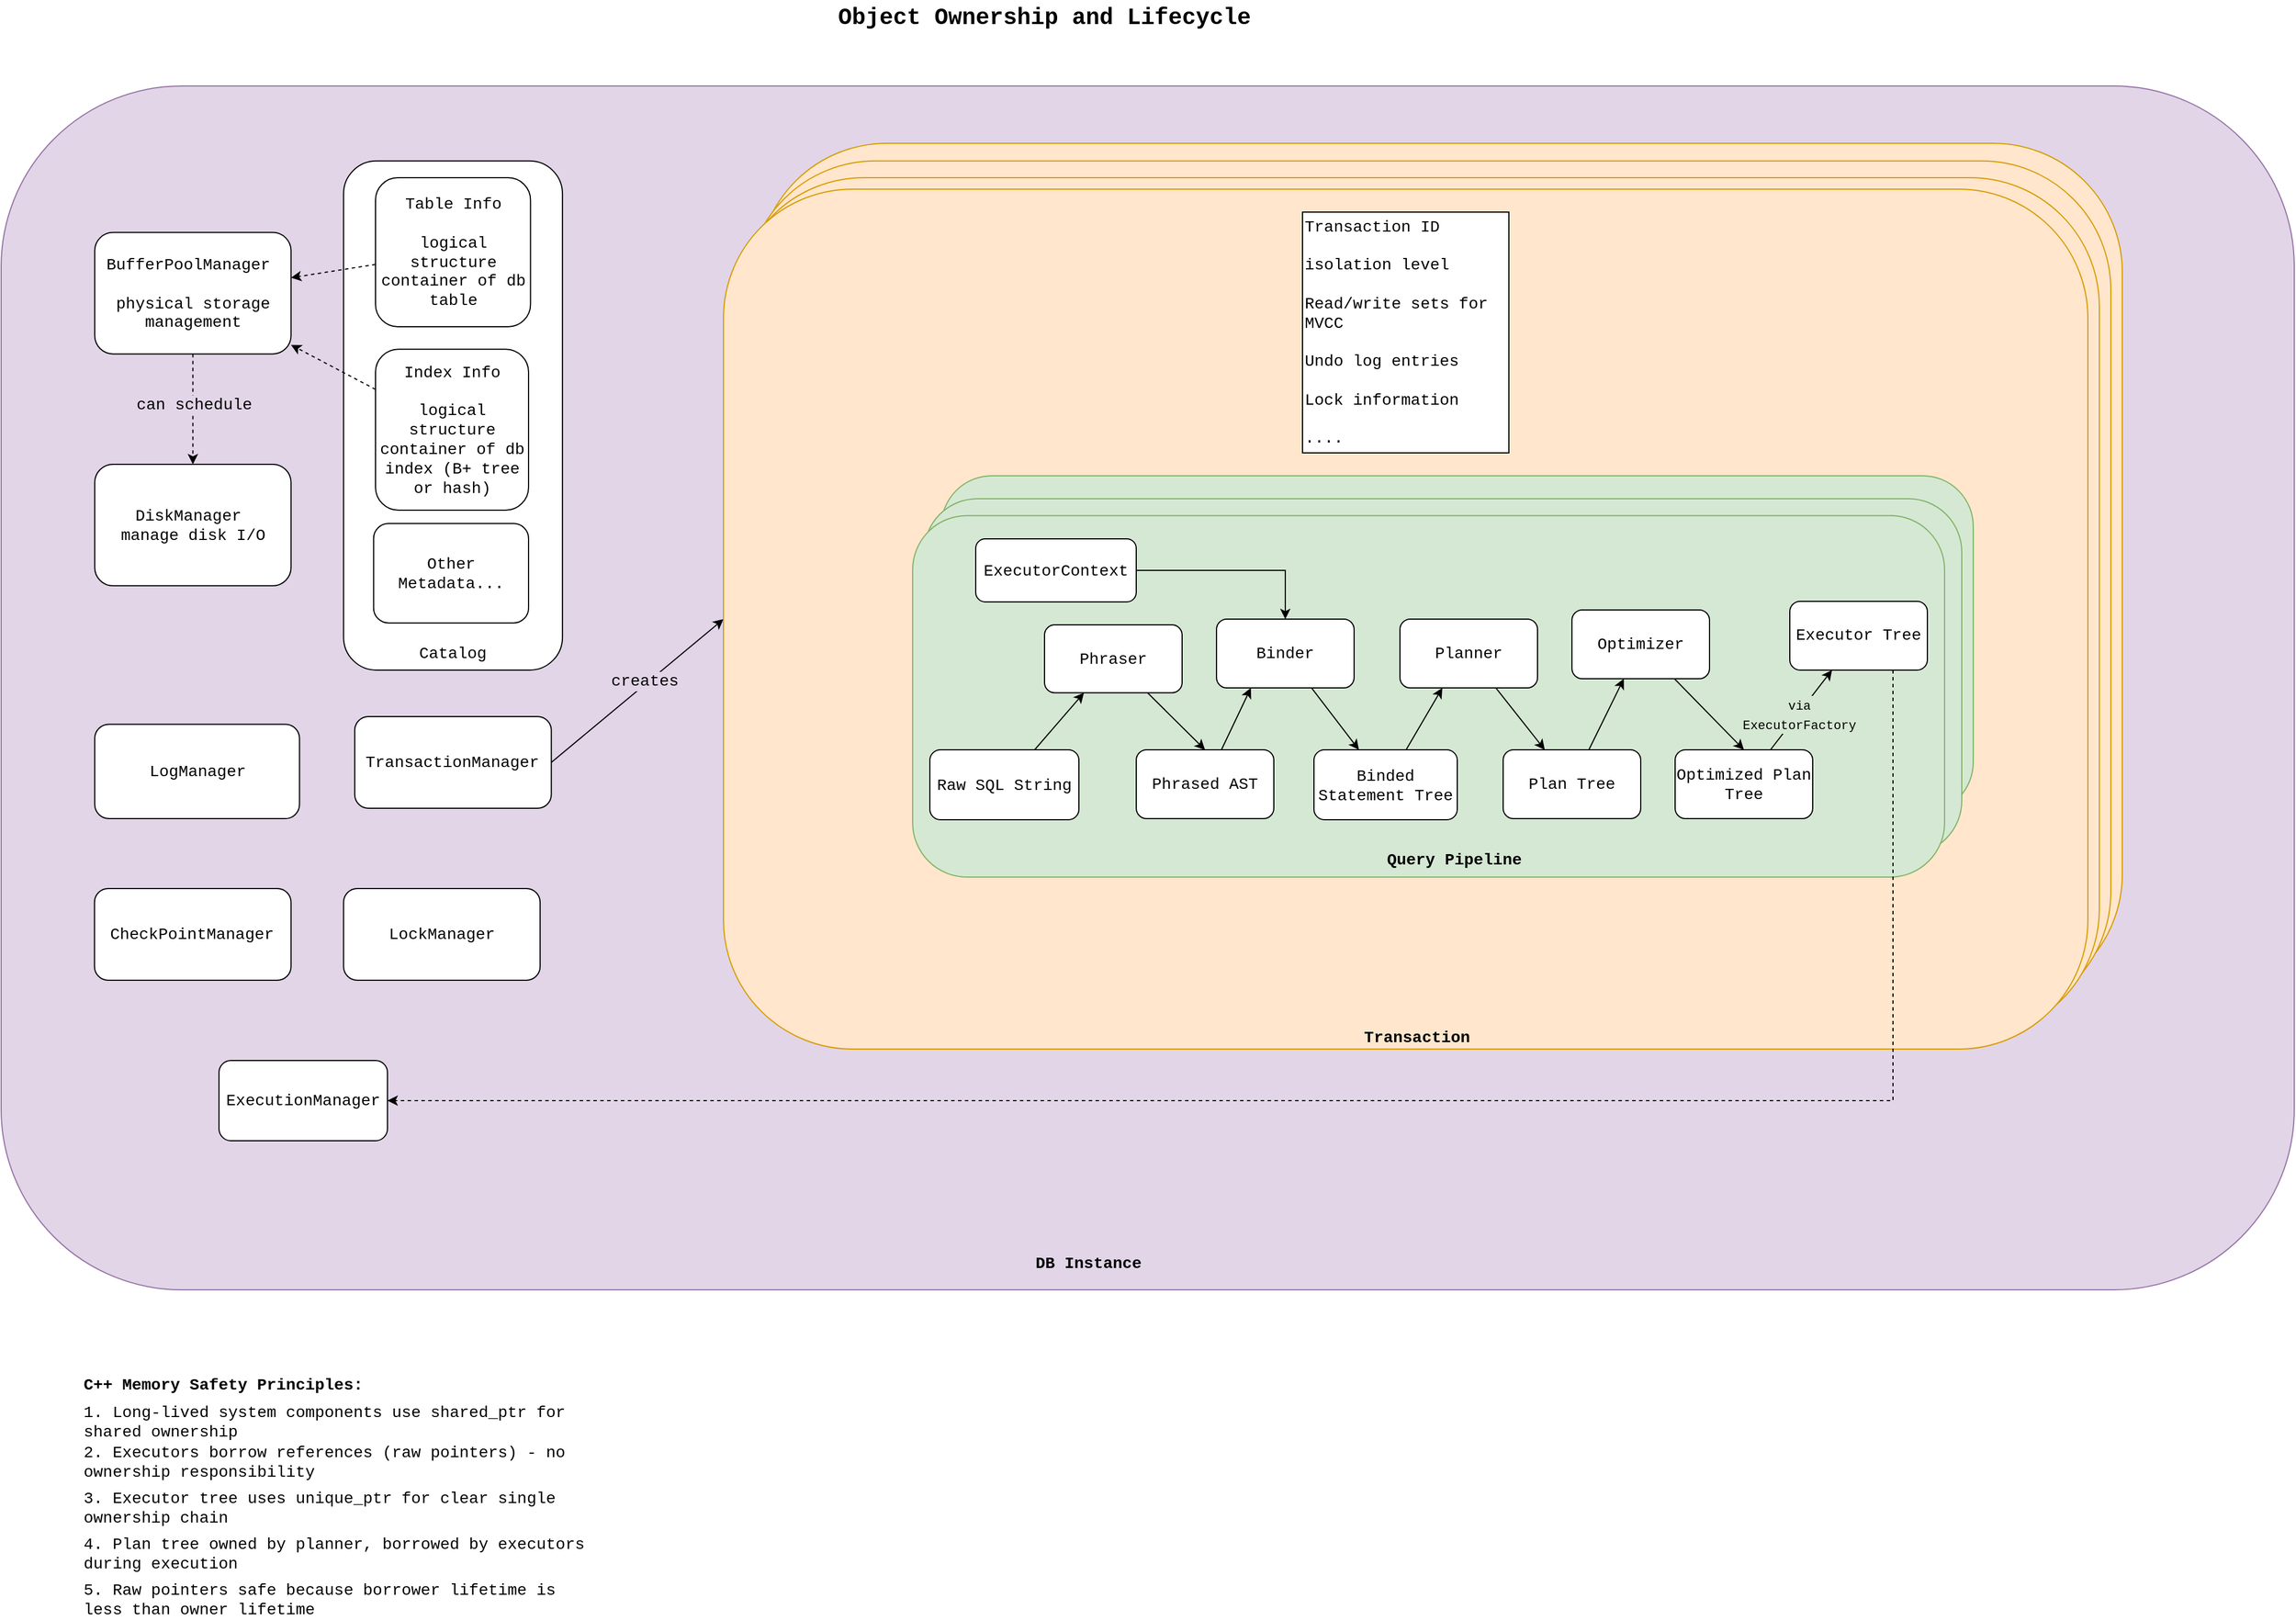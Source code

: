 <mxfile version="27.2.0">
  <diagram name="BusTub Ownership and Lifecycle" id="bustub-ownership">
    <mxGraphModel dx="3466" dy="1125" grid="1" gridSize="10" guides="1" tooltips="1" connect="1" arrows="1" fold="1" page="1" pageScale="1" pageWidth="1400" pageHeight="1000" math="0" shadow="0">
      <root>
        <mxCell id="0" />
        <mxCell id="1" parent="0" />
        <mxCell id="Rwk3WgOz13Hx2XOzwY6e-22" value="" style="group;fontFamily=Courier New;fontSize=14;labelBackgroundColor=light-dark(rgba(0, 0, 0, 0), #ededed);" vertex="1" connectable="0" parent="1">
          <mxGeometry x="-390" y="560" width="2000" height="1050" as="geometry" />
        </mxCell>
        <mxCell id="Rwk3WgOz13Hx2XOzwY6e-1" value="" style="rounded=1;whiteSpace=wrap;html=1;fontFamily=Courier New;fontSize=14;fillColor=#e1d5e7;strokeColor=#9673a6;labelBackgroundColor=light-dark(rgba(0, 0, 0, 0), #ededed);" vertex="1" parent="Rwk3WgOz13Hx2XOzwY6e-22">
          <mxGeometry width="2000.0" height="1050" as="geometry" />
        </mxCell>
        <mxCell id="Rwk3WgOz13Hx2XOzwY6e-5" value="&lt;b&gt;DB Instance&lt;/b&gt;" style="text;html=1;align=center;verticalAlign=middle;whiteSpace=wrap;rounded=0;fontFamily=Courier New;fontSize=14;" vertex="1" parent="Rwk3WgOz13Hx2XOzwY6e-22">
          <mxGeometry x="889.792" y="1010.002" width="117.021" height="34.239" as="geometry" />
        </mxCell>
        <mxCell id="Rwk3WgOz13Hx2XOzwY6e-7" value="LockManager" style="rounded=1;whiteSpace=wrap;html=1;fontFamily=Courier New;fontSize=14;" vertex="1" parent="Rwk3WgOz13Hx2XOzwY6e-22">
          <mxGeometry x="298.657" y="700" width="171.429" height="80" as="geometry" />
        </mxCell>
        <mxCell id="Rwk3WgOz13Hx2XOzwY6e-8" value="LogManager" style="rounded=1;whiteSpace=wrap;html=1;fontFamily=Courier New;fontSize=14;" vertex="1" parent="Rwk3WgOz13Hx2XOzwY6e-22">
          <mxGeometry x="81.632" y="556.72" width="178.596" height="82.28" as="geometry" />
        </mxCell>
        <mxCell id="Rwk3WgOz13Hx2XOzwY6e-10" value="CheckPointManager" style="rounded=1;whiteSpace=wrap;html=1;fontFamily=Courier New;fontSize=14;" vertex="1" parent="Rwk3WgOz13Hx2XOzwY6e-22">
          <mxGeometry x="81.406" y="700" width="171.429" height="80" as="geometry" />
        </mxCell>
        <mxCell id="Rwk3WgOz13Hx2XOzwY6e-31" style="rounded=0;orthogonalLoop=1;jettySize=auto;html=1;exitX=1;exitY=0.5;exitDx=0;exitDy=0;entryX=0;entryY=0.5;entryDx=0;entryDy=0;fontFamily=Courier New;fontSize=14;" edge="1" parent="Rwk3WgOz13Hx2XOzwY6e-22" source="Rwk3WgOz13Hx2XOzwY6e-9" target="Rwk3WgOz13Hx2XOzwY6e-30">
          <mxGeometry relative="1" as="geometry" />
        </mxCell>
        <mxCell id="Rwk3WgOz13Hx2XOzwY6e-32" value="&lt;span style=&quot;&quot;&gt;creates&lt;/span&gt;" style="edgeLabel;html=1;align=center;verticalAlign=middle;resizable=0;points=[];fontFamily=Courier New;fontSize=14;labelBackgroundColor=light-dark(#e1d5e7, #ededed);" vertex="1" connectable="0" parent="Rwk3WgOz13Hx2XOzwY6e-31">
          <mxGeometry x="0.1" y="3" relative="1" as="geometry">
            <mxPoint as="offset" />
          </mxGeometry>
        </mxCell>
        <mxCell id="Rwk3WgOz13Hx2XOzwY6e-9" value="TransactionManager" style="rounded=1;whiteSpace=wrap;html=1;fontFamily=Courier New;fontSize=14;" vertex="1" parent="Rwk3WgOz13Hx2XOzwY6e-22">
          <mxGeometry x="308.4" y="550" width="171.429" height="80" as="geometry" />
        </mxCell>
        <mxCell id="Rwk3WgOz13Hx2XOzwY6e-12" value="ExecutionManager" style="rounded=1;whiteSpace=wrap;html=1;fontFamily=Courier New;fontSize=14;" vertex="1" parent="Rwk3WgOz13Hx2XOzwY6e-22">
          <mxGeometry x="189.998" y="850" width="146.939" height="70" as="geometry" />
        </mxCell>
        <mxCell id="Rwk3WgOz13Hx2XOzwY6e-4" value="BufferPoolManager&amp;nbsp;&lt;div&gt;&lt;br&gt;&lt;div&gt;physical storage management&lt;/div&gt;&lt;/div&gt;" style="rounded=1;whiteSpace=wrap;html=1;fontFamily=Courier New;fontSize=14;" vertex="1" parent="Rwk3WgOz13Hx2XOzwY6e-22">
          <mxGeometry x="81.633" y="127.771" width="171.2" height="105.918" as="geometry" />
        </mxCell>
        <mxCell id="Rwk3WgOz13Hx2XOzwY6e-19" style="rounded=0;orthogonalLoop=1;jettySize=auto;html=1;entryX=0.5;entryY=0;entryDx=0;entryDy=0;dashed=1;fontFamily=Courier New;fontSize=14;" edge="1" parent="Rwk3WgOz13Hx2XOzwY6e-22" source="Rwk3WgOz13Hx2XOzwY6e-4" target="Rwk3WgOz13Hx2XOzwY6e-6">
          <mxGeometry relative="1" as="geometry" />
        </mxCell>
        <mxCell id="Rwk3WgOz13Hx2XOzwY6e-73" value="&lt;font style=&quot;font-size: 14px;&quot; face=&quot;Courier New&quot;&gt;can schedule&lt;/font&gt;" style="edgeLabel;html=1;align=center;verticalAlign=middle;resizable=0;points=[];labelBackgroundColor=light-dark(#e1d5e7, #ededed);" vertex="1" connectable="0" parent="Rwk3WgOz13Hx2XOzwY6e-19">
          <mxGeometry x="-0.08" y="1" relative="1" as="geometry">
            <mxPoint as="offset" />
          </mxGeometry>
        </mxCell>
        <mxCell id="Rwk3WgOz13Hx2XOzwY6e-11" value="" style="rounded=1;whiteSpace=wrap;html=1;fontFamily=Courier New;fontSize=14;" vertex="1" parent="Rwk3WgOz13Hx2XOzwY6e-22">
          <mxGeometry x="298.653" y="65.41" width="190.914" height="444.04" as="geometry" />
        </mxCell>
        <mxCell id="Rwk3WgOz13Hx2XOzwY6e-6" value="DiskManager&amp;nbsp;&lt;br&gt;manage disk I/O" style="rounded=1;whiteSpace=wrap;html=1;fontFamily=Courier New;fontSize=14;" vertex="1" parent="Rwk3WgOz13Hx2XOzwY6e-22">
          <mxGeometry x="81.633" y="329.998" width="171.2" height="105.918" as="geometry" />
        </mxCell>
        <mxCell id="Rwk3WgOz13Hx2XOzwY6e-16" value="Other Metadata..." style="rounded=1;whiteSpace=wrap;html=1;fontFamily=Courier New;fontSize=14;" vertex="1" parent="Rwk3WgOz13Hx2XOzwY6e-22">
          <mxGeometry x="324.844" y="381.668" width="135.158" height="86.66" as="geometry" />
        </mxCell>
        <mxCell id="Rwk3WgOz13Hx2XOzwY6e-23" style="rounded=0;orthogonalLoop=1;jettySize=auto;html=1;dashed=1;fontFamily=Courier New;fontSize=14;" edge="1" parent="Rwk3WgOz13Hx2XOzwY6e-22" source="Rwk3WgOz13Hx2XOzwY6e-13" target="Rwk3WgOz13Hx2XOzwY6e-4">
          <mxGeometry relative="1" as="geometry" />
        </mxCell>
        <mxCell id="Rwk3WgOz13Hx2XOzwY6e-13" value="Table Info&lt;div&gt;&lt;br&gt;&lt;div&gt;logical structure container of db table&lt;/div&gt;&lt;/div&gt;" style="rounded=1;whiteSpace=wrap;html=1;fontFamily=Courier New;fontSize=14;" vertex="1" parent="Rwk3WgOz13Hx2XOzwY6e-22">
          <mxGeometry x="326.534" y="80.003" width="135.158" height="129.99" as="geometry" />
        </mxCell>
        <mxCell id="Rwk3WgOz13Hx2XOzwY6e-24" style="rounded=0;orthogonalLoop=1;jettySize=auto;html=1;dashed=1;fontFamily=Courier New;fontSize=14;" edge="1" parent="Rwk3WgOz13Hx2XOzwY6e-22" source="Rwk3WgOz13Hx2XOzwY6e-14" target="Rwk3WgOz13Hx2XOzwY6e-4">
          <mxGeometry relative="1" as="geometry" />
        </mxCell>
        <mxCell id="Rwk3WgOz13Hx2XOzwY6e-14" value="Index Info&lt;div&gt;&lt;br&gt;&lt;div&gt;logical structure container of db index (B+ tree or hash)&lt;/div&gt;&lt;/div&gt;" style="rounded=1;whiteSpace=wrap;html=1;fontFamily=Courier New;fontSize=14;" vertex="1" parent="Rwk3WgOz13Hx2XOzwY6e-22">
          <mxGeometry x="326.53" y="229.65" width="133.47" height="140.35" as="geometry" />
        </mxCell>
        <mxCell id="Rwk3WgOz13Hx2XOzwY6e-15" value="Catalog" style="text;html=1;align=center;verticalAlign=middle;whiteSpace=wrap;rounded=0;fontFamily=Courier New;fontSize=14;" vertex="1" parent="Rwk3WgOz13Hx2XOzwY6e-22">
          <mxGeometry x="367.08" y="480.564" width="54.063" height="28.887" as="geometry" />
        </mxCell>
        <mxCell id="Rwk3WgOz13Hx2XOzwY6e-2" value="" style="rounded=1;whiteSpace=wrap;html=1;fontFamily=Courier New;fontSize=14;fillColor=#ffe6cc;strokeColor=#d79b00;" vertex="1" parent="Rwk3WgOz13Hx2XOzwY6e-22">
          <mxGeometry x="660" y="50" width="1190" height="750" as="geometry" />
        </mxCell>
        <mxCell id="Rwk3WgOz13Hx2XOzwY6e-28" value="" style="rounded=1;whiteSpace=wrap;html=1;fontFamily=Courier New;fontSize=14;fillColor=#ffe6cc;strokeColor=#d79b00;" vertex="1" parent="Rwk3WgOz13Hx2XOzwY6e-22">
          <mxGeometry x="650" y="65.41" width="1190" height="750" as="geometry" />
        </mxCell>
        <mxCell id="Rwk3WgOz13Hx2XOzwY6e-29" value="" style="rounded=1;whiteSpace=wrap;html=1;fontFamily=Courier New;fontSize=14;fillColor=#ffe6cc;strokeColor=#d79b00;" vertex="1" parent="Rwk3WgOz13Hx2XOzwY6e-22">
          <mxGeometry x="640" y="80" width="1190" height="750" as="geometry" />
        </mxCell>
        <mxCell id="Rwk3WgOz13Hx2XOzwY6e-30" value="" style="rounded=1;whiteSpace=wrap;html=1;fontFamily=Courier New;fontSize=14;fillColor=#ffe6cc;strokeColor=#d79b00;" vertex="1" parent="Rwk3WgOz13Hx2XOzwY6e-22">
          <mxGeometry x="630" y="90.0" width="1190" height="750" as="geometry" />
        </mxCell>
        <mxCell id="Rwk3WgOz13Hx2XOzwY6e-33" value="&lt;b&gt;Transaction&lt;/b&gt;" style="text;html=1;align=center;verticalAlign=middle;whiteSpace=wrap;rounded=0;fontFamily=Courier New;fontSize=14;" vertex="1" parent="Rwk3WgOz13Hx2XOzwY6e-22">
          <mxGeometry x="1205" y="815.41" width="60" height="30" as="geometry" />
        </mxCell>
        <mxCell id="Rwk3WgOz13Hx2XOzwY6e-34" value="&lt;div&gt;Transaction ID&lt;/div&gt;&lt;div&gt;&lt;br&gt;&lt;/div&gt;&lt;div&gt;isolation level&lt;/div&gt;&lt;div&gt;&lt;br&gt;&lt;/div&gt;&lt;div&gt;Read/write sets for MVCC&lt;/div&gt;&lt;div&gt;&lt;br&gt;&lt;/div&gt;&lt;div&gt;Undo log entries&lt;/div&gt;&lt;div&gt;&lt;br&gt;&lt;/div&gt;&lt;div&gt;Lock information&lt;/div&gt;&lt;div&gt;&lt;br&gt;&lt;/div&gt;&lt;div&gt;....&lt;/div&gt;" style="rounded=0;whiteSpace=wrap;html=1;align=left;fontFamily=Courier New;fontSize=14;" vertex="1" parent="Rwk3WgOz13Hx2XOzwY6e-22">
          <mxGeometry x="1135" y="110" width="180" height="210" as="geometry" />
        </mxCell>
        <mxCell id="Rwk3WgOz13Hx2XOzwY6e-35" value="" style="rounded=1;whiteSpace=wrap;html=1;fontFamily=Courier New;fontSize=14;fillColor=#d5e8d4;strokeColor=#82b366;" vertex="1" parent="Rwk3WgOz13Hx2XOzwY6e-22">
          <mxGeometry x="820" y="340" width="900" height="294" as="geometry" />
        </mxCell>
        <mxCell id="Rwk3WgOz13Hx2XOzwY6e-36" value="" style="rounded=1;whiteSpace=wrap;html=1;fontFamily=Courier New;fontSize=14;fillColor=#d5e8d4;strokeColor=#82b366;" vertex="1" parent="Rwk3WgOz13Hx2XOzwY6e-22">
          <mxGeometry x="805" y="360" width="905" height="310" as="geometry" />
        </mxCell>
        <mxCell id="Rwk3WgOz13Hx2XOzwY6e-37" value="" style="rounded=1;whiteSpace=wrap;html=1;fontFamily=Courier New;fontSize=14;fillColor=#d5e8d4;strokeColor=#82b366;" vertex="1" parent="Rwk3WgOz13Hx2XOzwY6e-22">
          <mxGeometry x="795" y="374.7" width="900" height="315.3" as="geometry" />
        </mxCell>
        <mxCell id="Rwk3WgOz13Hx2XOzwY6e-38" value="&lt;b&gt;Query Pipeline&lt;/b&gt;" style="text;html=1;align=center;verticalAlign=middle;whiteSpace=wrap;rounded=0;fontFamily=Courier New;fontSize=14;" vertex="1" parent="Rwk3WgOz13Hx2XOzwY6e-22">
          <mxGeometry x="1200" y="660" width="135" height="30" as="geometry" />
        </mxCell>
        <mxCell id="Rwk3WgOz13Hx2XOzwY6e-54" style="edgeStyle=orthogonalEdgeStyle;rounded=0;orthogonalLoop=1;jettySize=auto;html=1;exitX=1;exitY=0.5;exitDx=0;exitDy=0;fontFamily=Courier New;fontSize=14;" edge="1" parent="Rwk3WgOz13Hx2XOzwY6e-22" source="Rwk3WgOz13Hx2XOzwY6e-40" target="Rwk3WgOz13Hx2XOzwY6e-44">
          <mxGeometry relative="1" as="geometry" />
        </mxCell>
        <mxCell id="Rwk3WgOz13Hx2XOzwY6e-40" value="ExecutorContext" style="rounded=1;whiteSpace=wrap;html=1;fontFamily=Courier New;fontSize=14;" vertex="1" parent="Rwk3WgOz13Hx2XOzwY6e-22">
          <mxGeometry x="850" y="395" width="140" height="55" as="geometry" />
        </mxCell>
        <mxCell id="Rwk3WgOz13Hx2XOzwY6e-50" style="rounded=0;orthogonalLoop=1;jettySize=auto;html=1;fontFamily=Courier New;fontSize=14;" edge="1" parent="Rwk3WgOz13Hx2XOzwY6e-22" source="Rwk3WgOz13Hx2XOzwY6e-42" target="Rwk3WgOz13Hx2XOzwY6e-43">
          <mxGeometry relative="1" as="geometry" />
        </mxCell>
        <mxCell id="Rwk3WgOz13Hx2XOzwY6e-42" value="Raw SQL String" style="rounded=1;whiteSpace=wrap;html=1;fontFamily=Courier New;fontSize=14;" vertex="1" parent="Rwk3WgOz13Hx2XOzwY6e-22">
          <mxGeometry x="810" y="579" width="130" height="61" as="geometry" />
        </mxCell>
        <mxCell id="Rwk3WgOz13Hx2XOzwY6e-51" style="rounded=0;orthogonalLoop=1;jettySize=auto;html=1;entryX=0.5;entryY=0;entryDx=0;entryDy=0;fontFamily=Courier New;fontSize=14;" edge="1" parent="Rwk3WgOz13Hx2XOzwY6e-22" source="Rwk3WgOz13Hx2XOzwY6e-43" target="Rwk3WgOz13Hx2XOzwY6e-49">
          <mxGeometry relative="1" as="geometry" />
        </mxCell>
        <mxCell id="Rwk3WgOz13Hx2XOzwY6e-43" value="Phraser" style="rounded=1;whiteSpace=wrap;html=1;fontFamily=Courier New;fontSize=14;" vertex="1" parent="Rwk3WgOz13Hx2XOzwY6e-22">
          <mxGeometry x="910" y="470" width="120" height="59.25" as="geometry" />
        </mxCell>
        <mxCell id="Rwk3WgOz13Hx2XOzwY6e-53" style="rounded=0;orthogonalLoop=1;jettySize=auto;html=1;fontFamily=Courier New;fontSize=14;" edge="1" parent="Rwk3WgOz13Hx2XOzwY6e-22" source="Rwk3WgOz13Hx2XOzwY6e-44" target="Rwk3WgOz13Hx2XOzwY6e-48">
          <mxGeometry relative="1" as="geometry" />
        </mxCell>
        <mxCell id="Rwk3WgOz13Hx2XOzwY6e-44" value="Binder" style="rounded=1;whiteSpace=wrap;html=1;fontFamily=Courier New;fontSize=14;" vertex="1" parent="Rwk3WgOz13Hx2XOzwY6e-22">
          <mxGeometry x="1060" y="465.01" width="120" height="60" as="geometry" />
        </mxCell>
        <mxCell id="Rwk3WgOz13Hx2XOzwY6e-56" style="rounded=0;orthogonalLoop=1;jettySize=auto;html=1;fontFamily=Courier New;fontSize=14;" edge="1" parent="Rwk3WgOz13Hx2XOzwY6e-22" source="Rwk3WgOz13Hx2XOzwY6e-45" target="Rwk3WgOz13Hx2XOzwY6e-47">
          <mxGeometry relative="1" as="geometry" />
        </mxCell>
        <mxCell id="Rwk3WgOz13Hx2XOzwY6e-45" value="Planner" style="rounded=1;whiteSpace=wrap;html=1;fontFamily=Courier New;fontSize=14;" vertex="1" parent="Rwk3WgOz13Hx2XOzwY6e-22">
          <mxGeometry x="1220" y="465.01" width="120" height="60" as="geometry" />
        </mxCell>
        <mxCell id="Rwk3WgOz13Hx2XOzwY6e-52" style="rounded=0;orthogonalLoop=1;jettySize=auto;html=1;entryX=0.25;entryY=1;entryDx=0;entryDy=0;fontFamily=Courier New;fontSize=14;" edge="1" parent="Rwk3WgOz13Hx2XOzwY6e-22" source="Rwk3WgOz13Hx2XOzwY6e-49" target="Rwk3WgOz13Hx2XOzwY6e-44">
          <mxGeometry relative="1" as="geometry" />
        </mxCell>
        <mxCell id="Rwk3WgOz13Hx2XOzwY6e-49" value="Phrased AST" style="rounded=1;whiteSpace=wrap;html=1;fontFamily=Courier New;fontSize=14;" vertex="1" parent="Rwk3WgOz13Hx2XOzwY6e-22">
          <mxGeometry x="990" y="579.0" width="120" height="60" as="geometry" />
        </mxCell>
        <mxCell id="Rwk3WgOz13Hx2XOzwY6e-55" style="rounded=0;orthogonalLoop=1;jettySize=auto;html=1;entryX=0.308;entryY=1;entryDx=0;entryDy=0;fontFamily=Courier New;fontSize=14;entryPerimeter=0;" edge="1" parent="Rwk3WgOz13Hx2XOzwY6e-22" source="Rwk3WgOz13Hx2XOzwY6e-48" target="Rwk3WgOz13Hx2XOzwY6e-45">
          <mxGeometry relative="1" as="geometry" />
        </mxCell>
        <mxCell id="Rwk3WgOz13Hx2XOzwY6e-48" value="Binded Statement Tree" style="rounded=1;whiteSpace=wrap;html=1;fontFamily=Courier New;fontSize=14;" vertex="1" parent="Rwk3WgOz13Hx2XOzwY6e-22">
          <mxGeometry x="1145" y="579" width="125" height="61" as="geometry" />
        </mxCell>
        <mxCell id="Rwk3WgOz13Hx2XOzwY6e-47" value="Plan Tree" style="rounded=1;whiteSpace=wrap;html=1;fontFamily=Courier New;fontSize=14;" vertex="1" parent="Rwk3WgOz13Hx2XOzwY6e-22">
          <mxGeometry x="1310" y="579.0" width="120" height="60" as="geometry" />
        </mxCell>
        <mxCell id="Rwk3WgOz13Hx2XOzwY6e-59" style="rounded=0;orthogonalLoop=1;jettySize=auto;html=1;entryX=0.5;entryY=0;entryDx=0;entryDy=0;fontFamily=Courier New;fontSize=14;" edge="1" parent="Rwk3WgOz13Hx2XOzwY6e-22" source="Rwk3WgOz13Hx2XOzwY6e-46" target="Rwk3WgOz13Hx2XOzwY6e-58">
          <mxGeometry relative="1" as="geometry" />
        </mxCell>
        <mxCell id="Rwk3WgOz13Hx2XOzwY6e-46" value="Optimizer" style="rounded=1;whiteSpace=wrap;html=1;fontFamily=Courier New;fontSize=14;" vertex="1" parent="Rwk3WgOz13Hx2XOzwY6e-22">
          <mxGeometry x="1370" y="457" width="120" height="60" as="geometry" />
        </mxCell>
        <mxCell id="Rwk3WgOz13Hx2XOzwY6e-61" style="rounded=0;orthogonalLoop=1;jettySize=auto;html=1;fontFamily=Courier New;fontSize=14;" edge="1" parent="Rwk3WgOz13Hx2XOzwY6e-22" source="Rwk3WgOz13Hx2XOzwY6e-58" target="Rwk3WgOz13Hx2XOzwY6e-60">
          <mxGeometry relative="1" as="geometry" />
        </mxCell>
        <mxCell id="Rwk3WgOz13Hx2XOzwY6e-62" value="&lt;font style=&quot;font-size: 11px;&quot;&gt;via&lt;/font&gt;&lt;div&gt;&lt;span&gt;&lt;span style=&quot;color: light-dark(rgb(0, 0, 0), rgb(255, 255, 255));&quot;&gt;&lt;font style=&quot;font-size: 11px;&quot;&gt;ExecutorF&lt;/font&gt;&lt;/span&gt;&lt;span style=&quot;font-size: 11px; color: light-dark(rgb(0, 0, 0), rgb(255, 255, 255));&quot;&gt;actory&lt;/span&gt;&lt;/span&gt;&lt;/div&gt;" style="edgeLabel;html=1;align=center;verticalAlign=middle;resizable=0;points=[];fontFamily=Courier New;fontSize=14;labelBackgroundColor=light-dark(#d5e8d4, #ededed);" vertex="1" connectable="0" parent="Rwk3WgOz13Hx2XOzwY6e-61">
          <mxGeometry x="-0.094" relative="1" as="geometry">
            <mxPoint as="offset" />
          </mxGeometry>
        </mxCell>
        <mxCell id="Rwk3WgOz13Hx2XOzwY6e-58" value="Optimized Plan Tree" style="rounded=1;whiteSpace=wrap;html=1;fontFamily=Courier New;fontSize=14;" vertex="1" parent="Rwk3WgOz13Hx2XOzwY6e-22">
          <mxGeometry x="1460" y="579" width="120" height="60" as="geometry" />
        </mxCell>
        <mxCell id="Rwk3WgOz13Hx2XOzwY6e-65" style="edgeStyle=orthogonalEdgeStyle;rounded=0;orthogonalLoop=1;jettySize=auto;html=1;entryX=1;entryY=0.5;entryDx=0;entryDy=0;exitX=0.75;exitY=1;exitDx=0;exitDy=0;dashed=1;fontFamily=Courier New;fontSize=14;" edge="1" parent="Rwk3WgOz13Hx2XOzwY6e-22" source="Rwk3WgOz13Hx2XOzwY6e-60" target="Rwk3WgOz13Hx2XOzwY6e-12">
          <mxGeometry relative="1" as="geometry" />
        </mxCell>
        <mxCell id="Rwk3WgOz13Hx2XOzwY6e-60" value="Executor Tree" style="rounded=1;whiteSpace=wrap;html=1;fontFamily=Courier New;fontSize=14;" vertex="1" parent="Rwk3WgOz13Hx2XOzwY6e-22">
          <mxGeometry x="1560" y="449.45" width="120" height="60" as="geometry" />
        </mxCell>
        <mxCell id="Rwk3WgOz13Hx2XOzwY6e-66" style="edgeStyle=orthogonalEdgeStyle;rounded=0;orthogonalLoop=1;jettySize=auto;html=1;exitX=0.5;exitY=1;exitDx=0;exitDy=0;fontFamily=Courier New;fontSize=14;" edge="1" parent="Rwk3WgOz13Hx2XOzwY6e-22" source="Rwk3WgOz13Hx2XOzwY6e-46" target="Rwk3WgOz13Hx2XOzwY6e-46">
          <mxGeometry relative="1" as="geometry" />
        </mxCell>
        <mxCell id="Rwk3WgOz13Hx2XOzwY6e-57" style="rounded=0;orthogonalLoop=1;jettySize=auto;html=1;fontFamily=Courier New;fontSize=14;" edge="1" parent="Rwk3WgOz13Hx2XOzwY6e-22" source="Rwk3WgOz13Hx2XOzwY6e-47" target="Rwk3WgOz13Hx2XOzwY6e-46">
          <mxGeometry relative="1" as="geometry" />
        </mxCell>
        <mxCell id="title" value="&lt;font style=&quot;font-size: 20px;&quot;&gt;Object Ownership and Lifecycle&lt;/font&gt;" style="text;html=1;strokeColor=none;fillColor=none;align=center;verticalAlign=middle;whiteSpace=wrap;rounded=0;fontSize=14;fontStyle=1;fontFamily=Courier New;" parent="1" vertex="1">
          <mxGeometry x="220" y="485" width="600" height="30" as="geometry" />
        </mxCell>
        <mxCell id="Rwk3WgOz13Hx2XOzwY6e-67" value="" style="group" vertex="1" connectable="0" parent="1">
          <mxGeometry x="-320" y="1680" width="450" height="210" as="geometry" />
        </mxCell>
        <mxCell id="safety_title" value="C++ Memory Safety Principles:" style="text;html=1;strokeColor=none;fillColor=none;align=left;verticalAlign=middle;whiteSpace=wrap;rounded=0;fontSize=14;fontStyle=1;fontFamily=Courier New;" parent="Rwk3WgOz13Hx2XOzwY6e-67" vertex="1">
          <mxGeometry width="350" height="25" as="geometry" />
        </mxCell>
        <mxCell id="safety_1" value="1. Long-lived system components use shared_ptr for shared ownership" style="text;html=1;strokeColor=none;fillColor=none;align=left;verticalAlign=middle;whiteSpace=wrap;rounded=0;fontSize=14;fontFamily=Courier New;" parent="Rwk3WgOz13Hx2XOzwY6e-67" vertex="1">
          <mxGeometry y="35" width="450" height="20" as="geometry" />
        </mxCell>
        <mxCell id="safety_2" value="2. Executors borrow references (raw pointers) - no ownership responsibility" style="text;html=1;strokeColor=none;fillColor=none;align=left;verticalAlign=middle;whiteSpace=wrap;rounded=0;fontSize=14;fontFamily=Courier New;" parent="Rwk3WgOz13Hx2XOzwY6e-67" vertex="1">
          <mxGeometry y="70" width="450" height="20" as="geometry" />
        </mxCell>
        <mxCell id="safety_3" value="3. Executor tree uses unique_ptr for clear single ownership chain" style="text;html=1;strokeColor=none;fillColor=none;align=left;verticalAlign=middle;whiteSpace=wrap;rounded=0;fontSize=14;fontFamily=Courier New;" parent="Rwk3WgOz13Hx2XOzwY6e-67" vertex="1">
          <mxGeometry y="110" width="450" height="20" as="geometry" />
        </mxCell>
        <mxCell id="safety_4" value="4. Plan tree owned by planner, borrowed by executors during execution" style="text;html=1;strokeColor=none;fillColor=none;align=left;verticalAlign=middle;whiteSpace=wrap;rounded=0;fontSize=14;fontFamily=Courier New;" parent="Rwk3WgOz13Hx2XOzwY6e-67" vertex="1">
          <mxGeometry y="150" width="450" height="20" as="geometry" />
        </mxCell>
        <mxCell id="safety_5" value="5. Raw pointers safe because borrower lifetime is less than owner lifetime" style="text;html=1;strokeColor=none;fillColor=none;align=left;verticalAlign=middle;whiteSpace=wrap;rounded=0;fontSize=14;fontFamily=Courier New;" parent="Rwk3WgOz13Hx2XOzwY6e-67" vertex="1">
          <mxGeometry y="190" width="450" height="20" as="geometry" />
        </mxCell>
      </root>
    </mxGraphModel>
  </diagram>
</mxfile>
